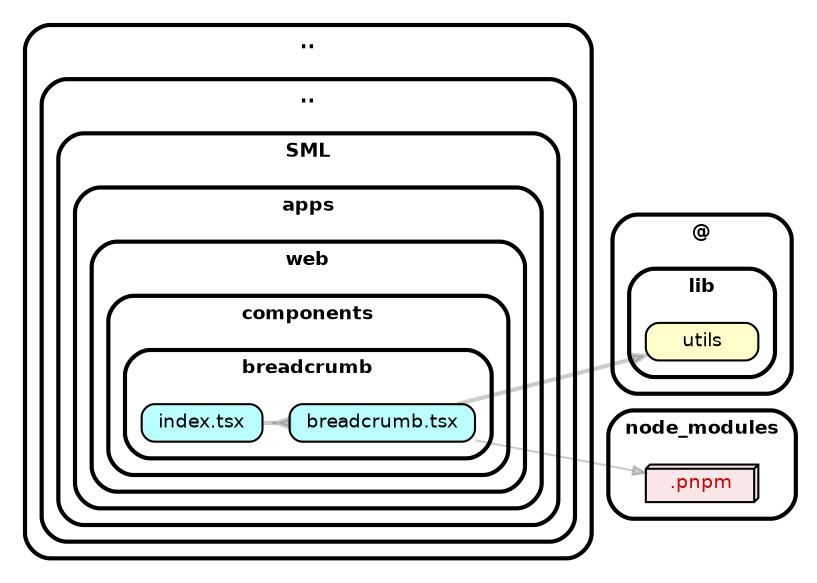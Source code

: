 strict digraph "dependency-cruiser output"{
    rankdir="LR" splines="true" overlap="false" nodesep="0.16" ranksep="0.18" fontname="Helvetica-bold" fontsize="9" style="rounded,bold,filled" fillcolor="#ffffff" compound="true"
    node [shape="box" style="rounded, filled" height="0.2" color="black" fillcolor="#ffffcc" fontcolor="black" fontname="Helvetica" fontsize="9"]
    edge [arrowhead="normal" arrowsize="0.6" penwidth="2.0" color="#00000033" fontname="Helvetica" fontsize="9"]

    subgraph "cluster_.." {label=".." subgraph "cluster_../.." {label=".." subgraph "cluster_../../SML" {label="SML" subgraph "cluster_../../SML/apps" {label="apps" subgraph "cluster_../../SML/apps/web" {label="web" subgraph "cluster_../../SML/apps/web/components" {label="components" subgraph "cluster_../../SML/apps/web/components/breadcrumb" {label="breadcrumb" "../../SML/apps/web/components/breadcrumb/breadcrumb.tsx" [label=<breadcrumb.tsx> tooltip="breadcrumb.tsx" URL="../../SML/apps/web/components/breadcrumb/breadcrumb.tsx" fillcolor="#bbfeff"] } } } } } } }
    "../../SML/apps/web/components/breadcrumb/breadcrumb.tsx" -> "@/lib/utils"
    "../../SML/apps/web/components/breadcrumb/breadcrumb.tsx" -> "node_modules/.pnpm" [penwidth="1.0"]
    subgraph "cluster_.." {label=".." subgraph "cluster_../.." {label=".." subgraph "cluster_../../SML" {label="SML" subgraph "cluster_../../SML/apps" {label="apps" subgraph "cluster_../../SML/apps/web" {label="web" subgraph "cluster_../../SML/apps/web/components" {label="components" subgraph "cluster_../../SML/apps/web/components/breadcrumb" {label="breadcrumb" "../../SML/apps/web/components/breadcrumb/index.tsx" [label=<index.tsx> tooltip="index.tsx" URL="../../SML/apps/web/components/breadcrumb/index.tsx" fillcolor="#bbfeff"] } } } } } } }
    "../../SML/apps/web/components/breadcrumb/index.tsx" -> "../../SML/apps/web/components/breadcrumb/breadcrumb.tsx" [arrowhead="inv"]
    subgraph "cluster_@" {label="@" subgraph "cluster_@/lib" {label="lib" "@/lib/utils" [label=<utils> tooltip="utils" ] } }
    subgraph "cluster_node_modules" {label="node_modules" "node_modules/.pnpm" [label=<.pnpm> tooltip=".pnpm" URL="https://www.npmjs.com/package/.pnpm" shape="box3d" fillcolor="#c40b0a1a" fontcolor="#c40b0a"] }
}
